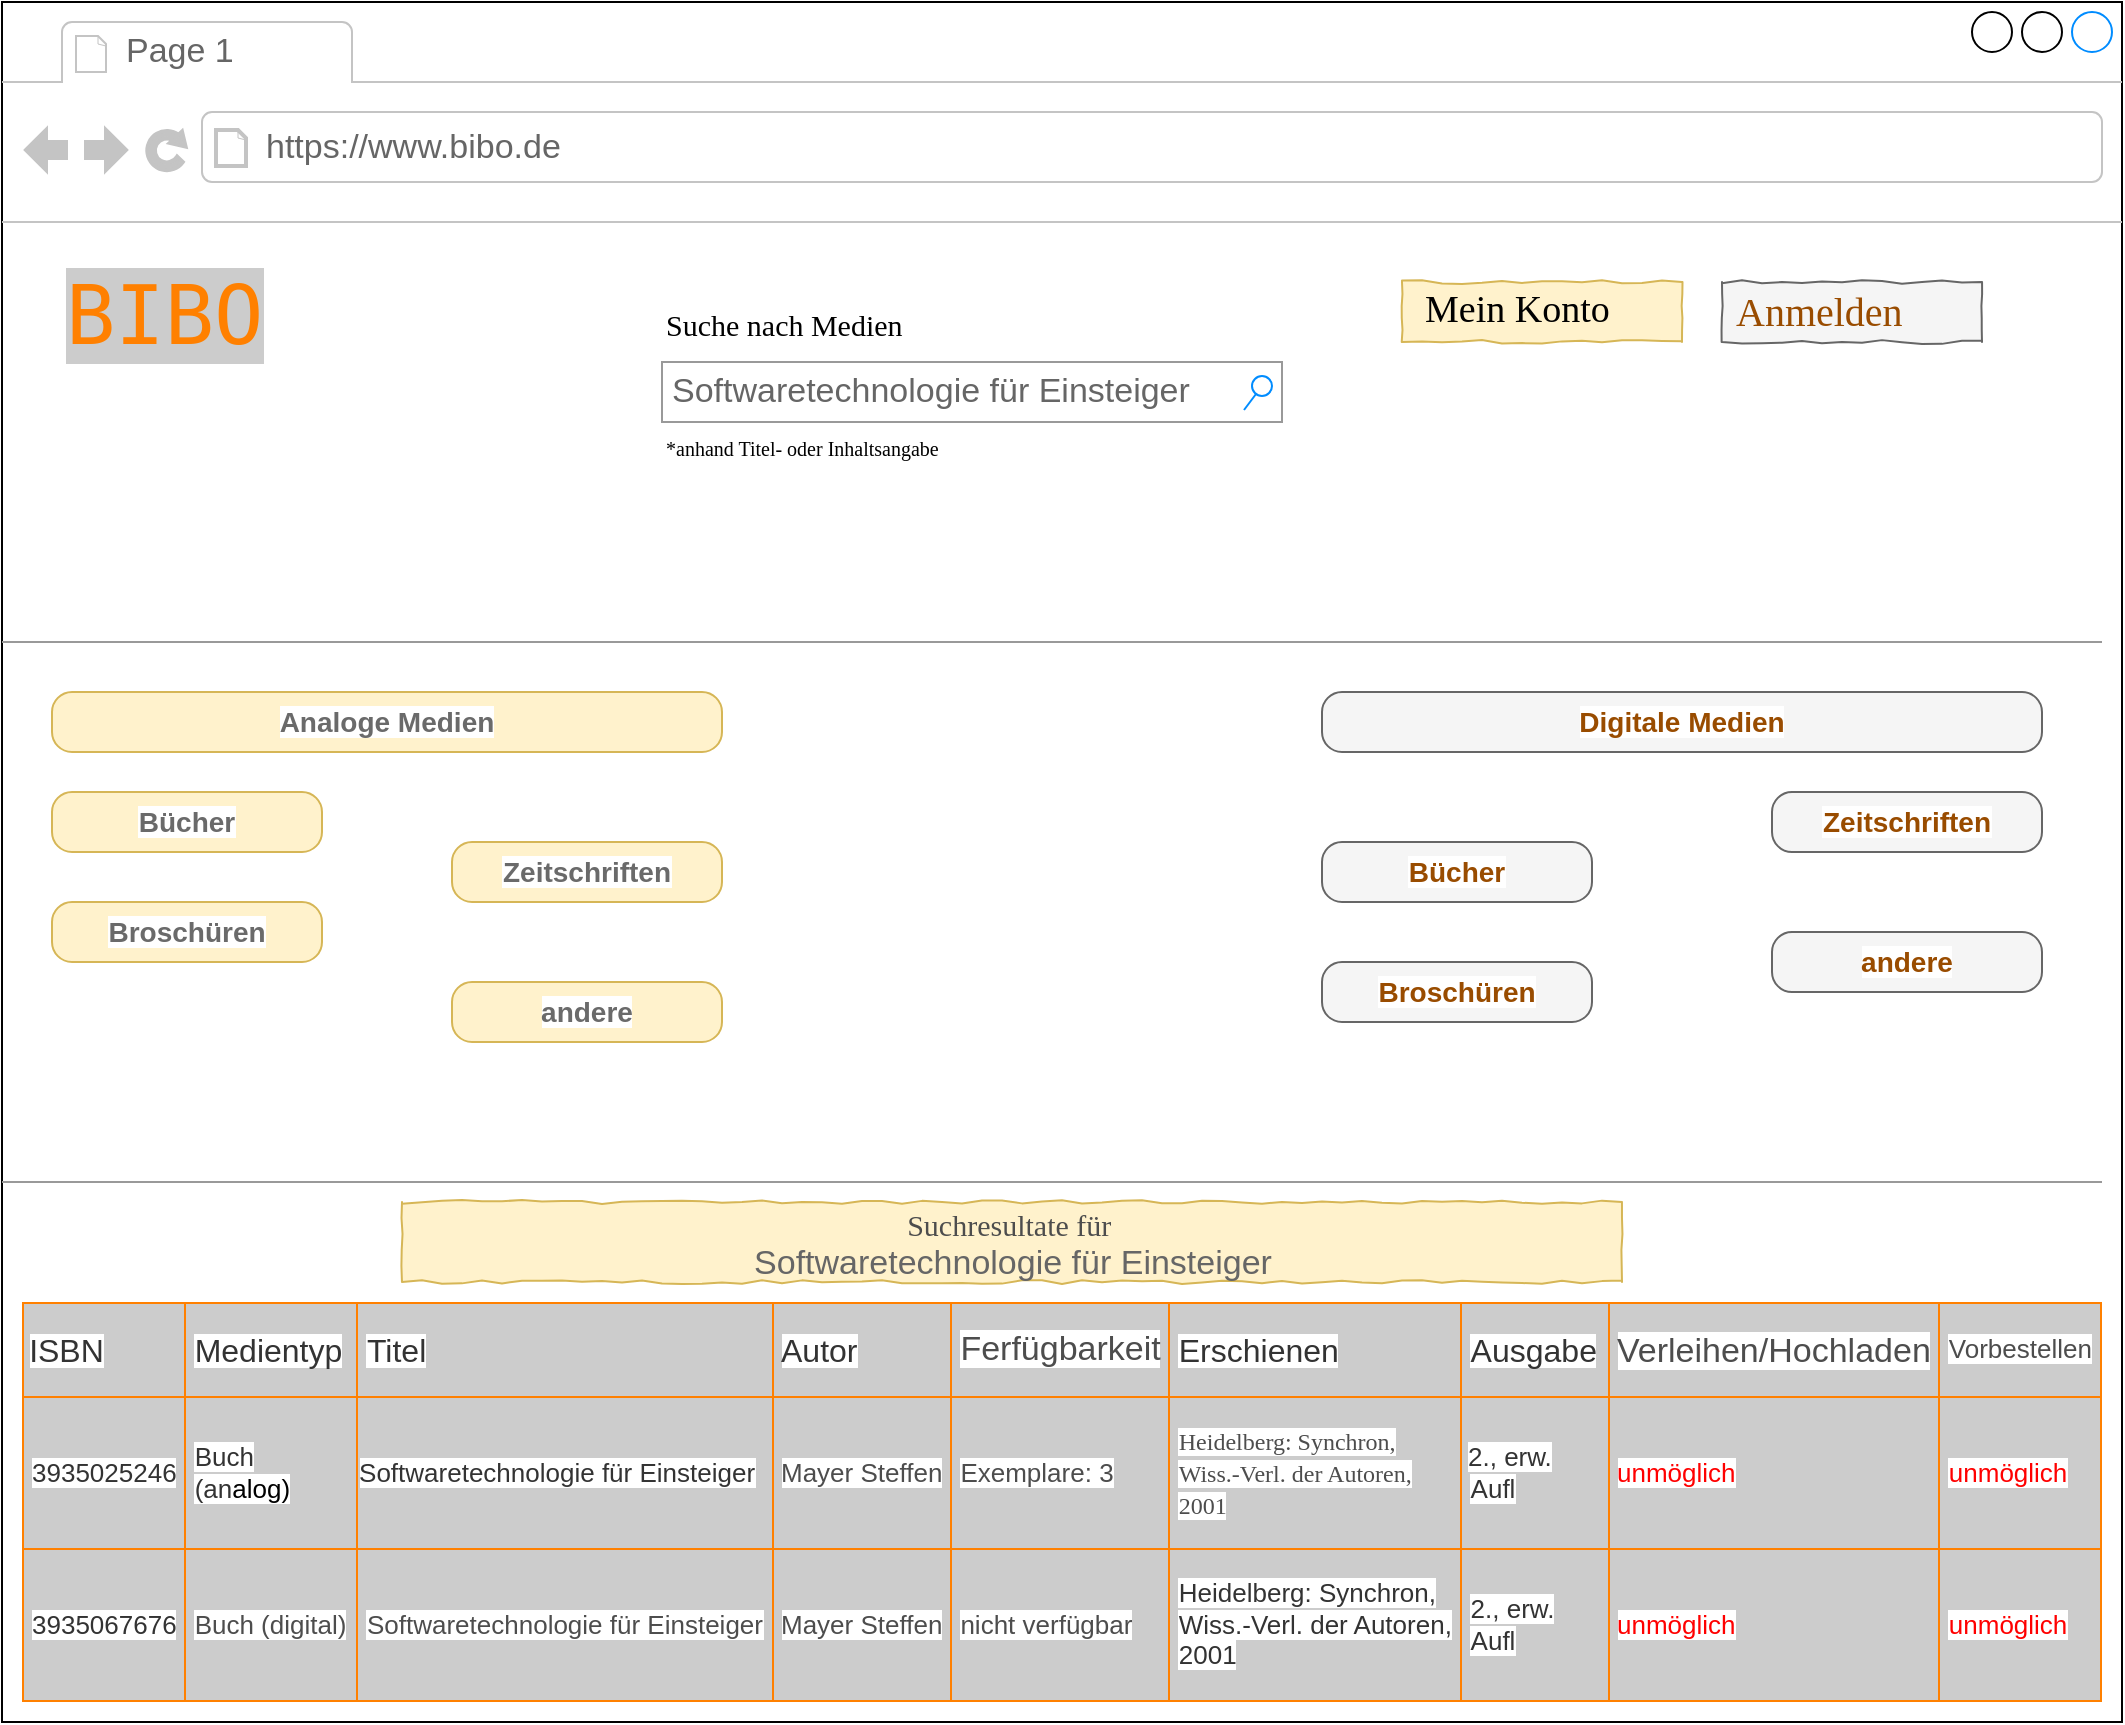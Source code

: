 <mxfile version="12.4.2" type="device" pages="1"><diagram name="Page-1" id="2cc2dc42-3aac-f2a9-1cec-7a8b7cbee084"><mxGraphModel dx="958" dy="548" grid="1" gridSize="10" guides="1" tooltips="1" connect="1" arrows="1" fold="1" page="1" pageScale="1" pageWidth="1100" pageHeight="850" background="#ffffff" math="0" shadow="0"><root><mxCell id="0"/><mxCell id="1" parent="0"/><mxCell id="7026571954dc6520-1" value="" style="strokeWidth=1;shadow=0;dashed=0;align=center;html=1;shape=mxgraph.mockup.containers.browserWindow;rSize=0;mainText=,;recursiveResize=0;rounded=0;labelBackgroundColor=none;fontFamily=Verdana;fontSize=12;" parent="1" vertex="1"><mxGeometry y="40" width="1060" height="860" as="geometry"/></mxCell><mxCell id="7026571954dc6520-2" value="Page 1" style="strokeWidth=1;shadow=0;dashed=0;align=center;html=1;shape=mxgraph.mockup.containers.anchor;fontSize=17;fontColor=#666666;align=left;" parent="7026571954dc6520-1" vertex="1"><mxGeometry x="60" y="12" width="110" height="26" as="geometry"/></mxCell><mxCell id="7026571954dc6520-3" value="https://www.bibo.de" style="strokeWidth=1;shadow=0;dashed=0;align=center;html=1;shape=mxgraph.mockup.containers.anchor;rSize=0;fontSize=17;fontColor=#666666;align=left;" parent="7026571954dc6520-1" vertex="1"><mxGeometry x="130" y="60" width="250" height="26" as="geometry"/></mxCell><mxCell id="7026571954dc6520-4" value="&lt;pre&gt;&lt;font style=&quot;background-color: rgb(204 , 204 , 204) ; font-size: 41px&quot; color=&quot;#ff8000&quot;&gt;BIBO&lt;/font&gt;&lt;/pre&gt;" style="text;html=1;points=[];align=left;verticalAlign=top;spacingTop=-4;fontSize=30;fontFamily=Verdana" parent="7026571954dc6520-1" vertex="1"><mxGeometry x="30" y="100" width="340" height="100" as="geometry"/></mxCell><mxCell id="7026571954dc6520-6" value="&lt;font style=&quot;font-size: 19px&quot;&gt;&amp;nbsp; Mein Konto&lt;/font&gt;" style="text;html=1;points=[];align=left;verticalAlign=top;spacingTop=-4;fontSize=15;fontFamily=Verdana;rounded=0;fillColor=#fff2cc;strokeColor=#d6b656;comic=1;" parent="7026571954dc6520-1" vertex="1"><mxGeometry x="700" y="140" width="140" height="30" as="geometry"/></mxCell><mxCell id="7026571954dc6520-12" value="Suche nаch Medien &lt;font style=&quot;font-size: 9px&quot;&gt;&lt;br&gt;&lt;/font&gt;" style="text;html=1;points=[];align=left;verticalAlign=top;spacingTop=-4;fontSize=15;fontFamily=Verdana" parent="7026571954dc6520-1" vertex="1"><mxGeometry x="330" y="150" width="270" height="30" as="geometry"/></mxCell><mxCell id="7026571954dc6520-14" value="Softwaretechnologie für Einsteiger" style="strokeWidth=1;shadow=0;dashed=0;align=center;html=1;shape=mxgraph.mockup.forms.searchBox;strokeColor=#999999;mainText=;strokeColor2=#008cff;fontColor=#666666;fontSize=17;align=left;spacingLeft=3;rounded=0;labelBackgroundColor=none;" parent="7026571954dc6520-1" vertex="1"><mxGeometry x="330" y="180" width="310" height="30" as="geometry"/></mxCell><mxCell id="7026571954dc6520-15" value="" style="verticalLabelPosition=bottom;shadow=0;dashed=0;align=center;html=1;verticalAlign=top;strokeWidth=1;shape=mxgraph.mockup.markup.line;strokeColor=#999999;rounded=0;labelBackgroundColor=none;fillColor=#ffffff;fontFamily=Verdana;fontSize=12;fontColor=#000000;" parent="7026571954dc6520-1" vertex="1"><mxGeometry y="310" width="1050" height="20" as="geometry"/></mxCell><mxCell id="7026571954dc6520-18" value="&lt;span style=&quot;font-family: &amp;#34;arial&amp;#34; , sans-serif ; font-size: 14px ; font-weight: 700 ; text-align: left ; white-space: normal ; background-color: rgb(255 , 255 , 255)&quot;&gt;&lt;font color=&quot;#994c00&quot;&gt;Digitale Medien&lt;/font&gt;&lt;/span&gt;" style="strokeWidth=1;shadow=0;dashed=0;align=center;html=1;shape=mxgraph.mockup.buttons.button;strokeColor=#666666;mainText=;buttonStyle=round;fontSize=17;fontStyle=0;fillColor=#f5f5f5;whiteSpace=wrap;rounded=0;labelBackgroundColor=none;fontColor=#333333;" parent="7026571954dc6520-1" vertex="1"><mxGeometry x="660" y="345" width="360" height="30" as="geometry"/></mxCell><mxCell id="7026571954dc6520-19" value="&lt;span style=&quot;font-weight: bold ; color: rgb(106 , 106 , 106) ; font-family: &amp;#34;arial&amp;#34; , sans-serif ; font-size: 14px ; text-align: left ; background-color: rgb(255 , 255 , 255)&quot;&gt;Analoge Medien&lt;/span&gt;" style="strokeWidth=1;shadow=0;dashed=0;align=center;html=1;shape=mxgraph.mockup.buttons.button;strokeColor=#d6b656;mainText=;buttonStyle=round;fontSize=17;fontStyle=0;fillColor=#fff2cc;whiteSpace=wrap;rounded=0;labelBackgroundColor=none;" parent="7026571954dc6520-1" vertex="1"><mxGeometry x="25" y="345" width="335" height="30" as="geometry"/></mxCell><mxCell id="7026571954dc6520-21" value="" style="verticalLabelPosition=bottom;shadow=0;dashed=0;align=center;html=1;verticalAlign=top;strokeWidth=1;shape=mxgraph.mockup.markup.line;strokeColor=#999999;rounded=0;labelBackgroundColor=none;fillColor=#ffffff;fontFamily=Verdana;fontSize=12;fontColor=#000000;" parent="7026571954dc6520-1" vertex="1"><mxGeometry y="580" width="1050" height="20" as="geometry"/></mxCell><mxCell id="4M7Ttjb2oZc6Hlr7QfNV-4" value="&lt;font color=&quot;#994c00&quot; style=&quot;font-size: 20px&quot;&gt;&amp;nbsp;Аnmelden&lt;/font&gt;" style="text;html=1;points=[];align=left;verticalAlign=top;spacingTop=-4;fontSize=15;fontFamily=Verdana;fillColor=#f5f5f5;strokeColor=#666666;fontColor=#333333;comic=1;" parent="7026571954dc6520-1" vertex="1"><mxGeometry x="860" y="140" width="130" height="30" as="geometry"/></mxCell><mxCell id="4M7Ttjb2oZc6Hlr7QfNV-5" value="&lt;font size=&quot;1&quot;&gt;*anhand Titel- oder Inhaltsangabe&lt;/font&gt;" style="text;html=1;points=[];align=left;verticalAlign=top;spacingTop=-4;fontSize=15;fontFamily=Verdana" parent="7026571954dc6520-1" vertex="1"><mxGeometry x="330" y="210" width="310" height="30" as="geometry"/></mxCell><mxCell id="4M7Ttjb2oZc6Hlr7QfNV-6" value="&lt;div&gt;&lt;span&gt;&lt;font color=&quot;#4d4d4d&quot;&gt;Suchresultate für&amp;nbsp;&lt;/font&gt;&lt;/span&gt;&lt;/div&gt;&lt;span style=&quot;color: rgb(102 , 102 , 102) ; font-family: &amp;#34;helvetica&amp;#34; ; font-size: 17px ; text-align: left&quot;&gt;Softwaretechnologie für Einsteiger&lt;/span&gt;" style="text;html=1;points=[];align=center;verticalAlign=top;spacingTop=-4;fontSize=15;fontFamily=Verdana;fillColor=#fff2cc;strokeColor=#d6b656;comic=1;" parent="7026571954dc6520-1" vertex="1"><mxGeometry x="200" y="600" width="610" height="40" as="geometry"/></mxCell><mxCell id="4M7Ttjb2oZc6Hlr7QfNV-7" value="&lt;div style=&quot;text-align: left&quot;&gt;&lt;font color=&quot;#6a6a6a&quot; face=&quot;arial, sans-serif&quot;&gt;&lt;span style=&quot;font-size: 14px ; background-color: rgb(255 , 255 , 255)&quot;&gt;&lt;b&gt;Bücher&lt;/b&gt;&lt;/span&gt;&lt;/font&gt;&lt;/div&gt;" style="strokeWidth=1;shadow=0;dashed=0;align=center;html=1;shape=mxgraph.mockup.buttons.button;strokeColor=#d6b656;mainText=;buttonStyle=round;fontSize=17;fontStyle=0;fillColor=#fff2cc;whiteSpace=wrap;rounded=0;labelBackgroundColor=none;" parent="7026571954dc6520-1" vertex="1"><mxGeometry x="25" y="395" width="135" height="30" as="geometry"/></mxCell><mxCell id="4M7Ttjb2oZc6Hlr7QfNV-28" value="&lt;div style=&quot;text-align: left&quot;&gt;&lt;font color=&quot;#6a6a6a&quot; face=&quot;arial, sans-serif&quot;&gt;&lt;span style=&quot;font-size: 14px ; background-color: rgb(255 , 255 , 255)&quot;&gt;&lt;b&gt;Zeitschriften&lt;/b&gt;&lt;/span&gt;&lt;/font&gt;&lt;/div&gt;" style="strokeWidth=1;shadow=0;dashed=0;align=center;html=1;shape=mxgraph.mockup.buttons.button;strokeColor=#d6b656;mainText=;buttonStyle=round;fontSize=17;fontStyle=0;fillColor=#fff2cc;whiteSpace=wrap;rounded=0;labelBackgroundColor=none;" parent="7026571954dc6520-1" vertex="1"><mxGeometry x="225" y="420" width="135" height="30" as="geometry"/></mxCell><mxCell id="4M7Ttjb2oZc6Hlr7QfNV-29" value="&lt;div style=&quot;text-align: left&quot;&gt;&lt;font color=&quot;#6a6a6a&quot; face=&quot;arial, sans-serif&quot;&gt;&lt;span style=&quot;font-size: 14px ; background-color: rgb(255 , 255 , 255)&quot;&gt;&lt;b&gt;Broschüren&lt;/b&gt;&lt;/span&gt;&lt;/font&gt;&lt;/div&gt;" style="strokeWidth=1;shadow=0;dashed=0;align=center;html=1;shape=mxgraph.mockup.buttons.button;strokeColor=#d6b656;mainText=;buttonStyle=round;fontSize=17;fontStyle=0;fillColor=#fff2cc;whiteSpace=wrap;rounded=0;labelBackgroundColor=none;" parent="7026571954dc6520-1" vertex="1"><mxGeometry x="25" y="450" width="135" height="30" as="geometry"/></mxCell><mxCell id="4M7Ttjb2oZc6Hlr7QfNV-30" value="&lt;div style=&quot;text-align: left&quot;&gt;&lt;font color=&quot;#6a6a6a&quot; face=&quot;arial, sans-serif&quot;&gt;&lt;span style=&quot;font-size: 14px ; background-color: rgb(255 , 255 , 255)&quot;&gt;&lt;b&gt;andere&lt;/b&gt;&lt;/span&gt;&lt;/font&gt;&lt;/div&gt;" style="strokeWidth=1;shadow=0;dashed=0;align=center;html=1;shape=mxgraph.mockup.buttons.button;strokeColor=#d6b656;mainText=;buttonStyle=round;fontSize=17;fontStyle=0;fillColor=#fff2cc;whiteSpace=wrap;rounded=0;labelBackgroundColor=none;" parent="7026571954dc6520-1" vertex="1"><mxGeometry x="225" y="490" width="135" height="30" as="geometry"/></mxCell><mxCell id="4M7Ttjb2oZc6Hlr7QfNV-31" value="&lt;div style=&quot;text-align: left&quot;&gt;&lt;font face=&quot;arial, sans-serif&quot; color=&quot;#994c00&quot;&gt;&lt;span style=&quot;font-size: 14px ; background-color: rgb(255 , 255 , 255)&quot;&gt;&lt;b&gt;Bücher&lt;/b&gt;&lt;/span&gt;&lt;/font&gt;&lt;/div&gt;" style="strokeWidth=1;shadow=0;dashed=0;align=center;html=1;shape=mxgraph.mockup.buttons.button;strokeColor=#666666;mainText=;buttonStyle=round;fontSize=17;fontStyle=0;fillColor=#f5f5f5;whiteSpace=wrap;rounded=0;labelBackgroundColor=none;fontColor=#333333;" parent="7026571954dc6520-1" vertex="1"><mxGeometry x="660" y="420" width="135" height="30" as="geometry"/></mxCell><mxCell id="4M7Ttjb2oZc6Hlr7QfNV-32" value="&lt;div style=&quot;text-align: left&quot;&gt;&lt;font face=&quot;arial, sans-serif&quot; color=&quot;#994c00&quot;&gt;&lt;span style=&quot;font-size: 14px ; background-color: rgb(255 , 255 , 255)&quot;&gt;&lt;b&gt;Zeitschriften&lt;/b&gt;&lt;/span&gt;&lt;/font&gt;&lt;/div&gt;" style="strokeWidth=1;shadow=0;dashed=0;align=center;html=1;shape=mxgraph.mockup.buttons.button;strokeColor=#666666;mainText=;buttonStyle=round;fontSize=17;fontStyle=0;fillColor=#f5f5f5;whiteSpace=wrap;rounded=0;labelBackgroundColor=none;fontColor=#333333;" parent="7026571954dc6520-1" vertex="1"><mxGeometry x="885" y="395" width="135" height="30" as="geometry"/></mxCell><mxCell id="4M7Ttjb2oZc6Hlr7QfNV-33" value="&lt;div style=&quot;text-align: left&quot;&gt;&lt;font face=&quot;arial, sans-serif&quot; color=&quot;#994c00&quot;&gt;&lt;span style=&quot;font-size: 14px ; background-color: rgb(255 , 255 , 255)&quot;&gt;&lt;b&gt;Broschüren&lt;/b&gt;&lt;/span&gt;&lt;/font&gt;&lt;/div&gt;" style="strokeWidth=1;shadow=0;dashed=0;align=center;html=1;shape=mxgraph.mockup.buttons.button;strokeColor=#666666;mainText=;buttonStyle=round;fontSize=17;fontStyle=0;fillColor=#f5f5f5;whiteSpace=wrap;rounded=0;labelBackgroundColor=none;fontColor=#333333;" parent="7026571954dc6520-1" vertex="1"><mxGeometry x="660" y="480" width="135" height="30" as="geometry"/></mxCell><mxCell id="4M7Ttjb2oZc6Hlr7QfNV-34" value="&lt;div style=&quot;text-align: left&quot;&gt;&lt;font face=&quot;arial, sans-serif&quot; color=&quot;#994c00&quot;&gt;&lt;span style=&quot;font-size: 14px ; background-color: rgb(255 , 255 , 255)&quot;&gt;&lt;b&gt;andere&lt;/b&gt;&lt;/span&gt;&lt;/font&gt;&lt;/div&gt;" style="strokeWidth=1;shadow=0;dashed=0;align=center;html=1;shape=mxgraph.mockup.buttons.button;strokeColor=#666666;mainText=;buttonStyle=round;fontSize=17;fontStyle=0;fillColor=#f5f5f5;whiteSpace=wrap;rounded=0;labelBackgroundColor=none;fontColor=#333333;" parent="7026571954dc6520-1" vertex="1"><mxGeometry x="885" y="465" width="135" height="30" as="geometry"/></mxCell><mxCell id="4M7Ttjb2oZc6Hlr7QfNV-36" value="&lt;table style=&quot;width: 100% ; height: 100% ; border-collapse: collapse ; background-color: rgb(204 , 204 , 204) ; border: 1px solid rgb(255 , 128 , 0)&quot; width=&quot;100%&quot; cellpadding=&quot;4&quot; border=&quot;1&quot;&gt;&lt;tbody style=&quot;font-size: 13px&quot;&gt;&lt;tr style=&quot;color: rgb(255 , 255 , 255)&quot;&gt;&lt;td style=&quot;text-indent: -2%&quot;&gt;&lt;font face=&quot;VisSansBold, Helvetica, Arial, sans-serif&quot; color=&quot;#333333&quot;&gt;&lt;span style=&quot;font-size: 16px ; white-space: normal ; background-color: rgb(255 , 255 , 255)&quot;&gt;ISBN&lt;/span&gt;&lt;/font&gt;&lt;br&gt;&lt;/td&gt;&lt;td&gt;&lt;span style=&quot;color: rgb(51 , 51 , 51) ; font-family: &amp;#34;vissansbold&amp;#34; , &amp;#34;helvetica&amp;#34; , &amp;#34;arial&amp;#34; , sans-serif ; font-size: 16px ; text-indent: -2% ; white-space: normal ; background-color: rgb(255 , 255 , 255)&quot;&gt;Medientyp&lt;/span&gt;&lt;br&gt;&lt;/td&gt;&lt;th align=&quot;left&quot;&gt;&lt;span style=&quot;color: rgb(51 , 51 , 51) ; font-family: &amp;#34;vissansbold&amp;#34; , &amp;#34;helvetica&amp;#34; , &amp;#34;arial&amp;#34; , sans-serif ; font-size: 16px ; font-weight: 400 ; text-indent: -2% ; white-space: normal ; background-color: rgb(255 , 255 , 255)&quot;&gt;Titel&lt;/span&gt;&lt;br&gt;&lt;/th&gt;&lt;th align=&quot;left&quot;&gt;&lt;font face=&quot;VisSansBold, Helvetica, Arial, sans-serif&quot; color=&quot;#333333&quot;&gt;&lt;span style=&quot;font-size: 16px ; font-weight: 400 ; white-space: normal ; background-color: rgb(255 , 255 , 255)&quot;&gt;Autor&lt;/span&gt;&lt;/font&gt;&lt;br&gt;&lt;/th&gt;&lt;th align=&quot;left&quot;&gt;&lt;font style=&quot;background-color: rgb(255 , 255 , 255) ; font-weight: normal ; font-size: 17px&quot; color=&quot;#4d4d4d&quot;&gt;Ferfügbarkeit&lt;/font&gt;&lt;/th&gt;&lt;td&gt;&lt;span style=&quot;color: rgb(51 , 51 , 51) ; font-family: &amp;#34;vissansbold&amp;#34; , &amp;#34;helvetica&amp;#34; , &amp;#34;arial&amp;#34; , sans-serif ; font-size: 16px ; text-indent: -2% ; white-space: normal ; background-color: rgb(255 , 255 , 255)&quot;&gt;Erschienen&lt;/span&gt;&lt;br&gt;&lt;/td&gt;&lt;td&gt;&lt;span style=&quot;color: rgb(51 , 51 , 51) ; font-family: &amp;#34;vissansbold&amp;#34; , &amp;#34;helvetica&amp;#34; , &amp;#34;arial&amp;#34; , sans-serif ; font-size: 16px ; text-indent: -2% ; white-space: normal ; background-color: rgb(255 , 255 , 255)&quot;&gt;Ausgabe&lt;/span&gt;&lt;br&gt;&lt;/td&gt;&lt;td&gt;&lt;font style=&quot;background-color: rgb(255 , 255 , 255) ; font-size: 17px&quot; color=&quot;#4d4d4d&quot;&gt;Verleihen/&lt;a href=&quot;https://www.google.ru/url?sa=t&amp;amp;rct=j&amp;amp;q=&amp;amp;esrc=s&amp;amp;source=web&amp;amp;cd=3&amp;amp;ved=2ahUKEwjd3rCshafmAhXLzqQKHeFkBQYQFjACegQIDBAG&amp;amp;url=https%3A%2F%2Fde.wikipedia.org%2Fwiki%2FHilfe%3AHochladen&amp;amp;usg=AOvVaw2GScPgjC7Z1DQhCU2mOQEb&quot; target=&quot;_blank&quot; style=&quot;cursor: pointer ; font-family: &amp;#34;arial&amp;#34; , sans-serif ; white-space: normal&quot;&gt;&lt;h3 class=&quot;LC20lb&quot; style=&quot;font-weight: normal ; margin: 0px ; padding: 0px ; display: inline-block ; line-height: 1.3&quot;&gt;&lt;span class=&quot;S3Uucc&quot; style=&quot;font-size: 17px&quot;&gt;&lt;font style=&quot;font-size: 17px&quot; color=&quot;#4d4d4d&quot;&gt;Hochladen&lt;/font&gt;&lt;/span&gt;&lt;/h3&gt;&lt;/a&gt;&lt;/font&gt;&lt;/td&gt;&lt;td&gt;&lt;font style=&quot;background-color: rgb(255 , 255 , 255)&quot; color=&quot;#4d4d4d&quot;&gt;Vorbestellen&lt;/font&gt;&lt;/td&gt;&lt;/tr&gt;&lt;tr style=&quot;font-size: 13px&quot;&gt;&lt;td&gt;&lt;span style=&quot;color: rgb(51 , 51 , 51) ; font-family: &amp;#34;vissansbook&amp;#34; , &amp;#34;helvetica&amp;#34; , &amp;#34;arial&amp;#34; , sans-serif ; text-indent: -2% ; white-space: normal ; background-color: rgb(255 , 255 , 255)&quot;&gt;&lt;font style=&quot;font-size: 13px&quot;&gt;3935025246&lt;/font&gt;&lt;/span&gt;&lt;br&gt;&lt;/td&gt;&lt;td&gt;&lt;span style=&quot;color: rgb(51 , 51 , 51) ; font-family: &amp;#34;vissansbook&amp;#34; , &amp;#34;helvetica&amp;#34; , &amp;#34;arial&amp;#34; , sans-serif ; text-indent: -2% ; white-space: normal&quot;&gt;&lt;font style=&quot;font-size: 13px&quot;&gt;&lt;span style=&quot;background-color: rgb(255 , 255 , 255)&quot;&gt;Buch (an&lt;/span&gt;&lt;/font&gt;&lt;/span&gt;&lt;span style=&quot;background-color: rgb(255 , 255 , 255)&quot;&gt;alog)&lt;/span&gt;&lt;br&gt;&lt;/td&gt;&lt;td style=&quot;text-indent: -2% ; font-size: 13px&quot;&gt;&lt;font color=&quot;#333333&quot; face=&quot;vissansbook, helvetica, arial, sans-serif&quot;&gt;&lt;span style=&quot;white-space: normal ; background-color: rgb(255 , 255 , 255)&quot;&gt;Softwaretechnologie für Einsteiger&lt;/span&gt;&lt;/font&gt;&lt;/td&gt;&lt;td&gt;&lt;span style=&quot;background-color: rgb(255 , 255 , 255)&quot;&gt;&lt;font color=&quot;#4d4d4d&quot;&gt;Mayer Steffen&lt;/font&gt;&lt;/span&gt;&lt;/td&gt;&lt;td&gt;&lt;span style=&quot;background-color: rgb(255 , 255 , 255)&quot;&gt;&lt;font color=&quot;#4d4d4d&quot;&gt;Exemplare: 3&lt;/font&gt;&lt;/span&gt;&lt;/td&gt;&lt;td&gt;&lt;font style=&quot;font-size: 12px&quot; face=&quot;Verdana&quot;&gt;&lt;span style=&quot;text-indent: -2% ; white-space: normal ; background-color: rgb(255 , 255 , 255)&quot;&gt;&lt;font style=&quot;font-size: 12px&quot; color=&quot;#4d4d4d&quot;&gt;Heidelberg: Synchron, Wiss.-Verl. der Autoren, 2001&lt;/font&gt;&lt;/span&gt;&lt;br&gt;&lt;/font&gt;&lt;/td&gt;&lt;td style=&quot;text-indent: -2%&quot;&gt;&lt;font size=&quot;1&quot; color=&quot;#333333&quot;&gt;&lt;span style=&quot;white-space: normal ; font-size: 13px ; background-color: rgb(255 , 255 , 255)&quot;&gt;2., erw. Aufl&lt;/span&gt;&lt;/font&gt;&lt;br&gt;&lt;/td&gt;&lt;td&gt;&lt;span style=&quot;background-color: rgb(255 , 255 , 255)&quot;&gt;&lt;font color=&quot;#ff0000&quot;&gt;unmöglich&lt;/font&gt;&lt;/span&gt;&lt;/td&gt;&lt;td&gt;&lt;span style=&quot;background-color: rgb(255 , 255 , 255)&quot;&gt;&lt;font color=&quot;#ff0000&quot;&gt;unmöglich&lt;br&gt;&lt;/font&gt;&lt;/span&gt;&lt;/td&gt;&lt;/tr&gt;&lt;tr&gt;&lt;td&gt;&lt;span style=&quot;color: rgb(51 , 51 , 51) ; font-family: &amp;#34;vissansbook&amp;#34; , &amp;#34;helvetica&amp;#34; , &amp;#34;arial&amp;#34; , sans-serif ; font-size: 13px ; text-indent: -2% ; white-space: normal ; background-color: rgb(255 , 255 , 255)&quot;&gt;3935067676&lt;/span&gt;&lt;br&gt;&lt;/td&gt;&lt;td&gt;&lt;font style=&quot;font-size: 13px ; background-color: rgb(255 , 255 , 255)&quot; color=&quot;#4d4d4d&quot;&gt;Buch (digital)&lt;/font&gt;&lt;/td&gt;&lt;td&gt;&lt;font color=&quot;#4d4d4d&quot;&gt;&lt;span style=&quot;background-color: rgb(255 , 255 , 255)&quot;&gt;Softwaretechnologie für Einsteiger&lt;/span&gt;&lt;/font&gt;&lt;/td&gt;&lt;td&gt;&lt;font style=&quot;background-color: rgb(255 , 255 , 255) ; font-size: 13px&quot; color=&quot;#4d4d4d&quot;&gt;Mayer Steffen&lt;/font&gt;&lt;/td&gt;&lt;td&gt;&lt;font style=&quot;font-size: 13px ; background-color: rgb(255 , 255 , 255)&quot; color=&quot;#4d4d4d&quot;&gt;nicht verfügbar&lt;/font&gt;&lt;/td&gt;&lt;td&gt;&lt;span style=&quot;color: rgb(51 , 51 , 51) ; text-indent: -2% ; white-space: normal ; background-color: rgb(255 , 255 , 255)&quot;&gt;&lt;font style=&quot;font-size: 13px&quot;&gt;Heidelberg: Synchron, Wiss.-Verl. der Autoren, 2001&lt;/font&gt;&lt;/span&gt;&lt;br&gt;&lt;/td&gt;&lt;td&gt;&lt;span style=&quot;color: rgb(51 , 51 , 51) ; text-indent: -2% ; white-space: normal ; background-color: rgb(255 , 255 , 255)&quot;&gt;2., erw. Aufl&lt;/span&gt;&lt;br&gt;&lt;/td&gt;&lt;td&gt;&lt;font style=&quot;font-size: 13px ; background-color: rgb(255 , 255 , 255)&quot; color=&quot;#ff0000&quot;&gt;unmöglich&lt;/font&gt;&lt;br&gt;&lt;/td&gt;&lt;td&gt;&lt;span style=&quot;background-color: rgb(255 , 255 , 255)&quot;&gt;&lt;font style=&quot;font-size: 13px&quot; color=&quot;#ff0000&quot;&gt;unmöglich&lt;/font&gt;&lt;/span&gt;&lt;br&gt;&lt;/td&gt;&lt;/tr&gt;&lt;/tbody&gt;&lt;/table&gt;" style="text;html=1;overflow=fill;rounded=0;shadow=0;comic=1;imageAspect=1;autosize=1;" parent="7026571954dc6520-1" vertex="1"><mxGeometry x="10" y="650" width="1040" height="200" as="geometry"/></mxCell></root></mxGraphModel></diagram></mxfile>